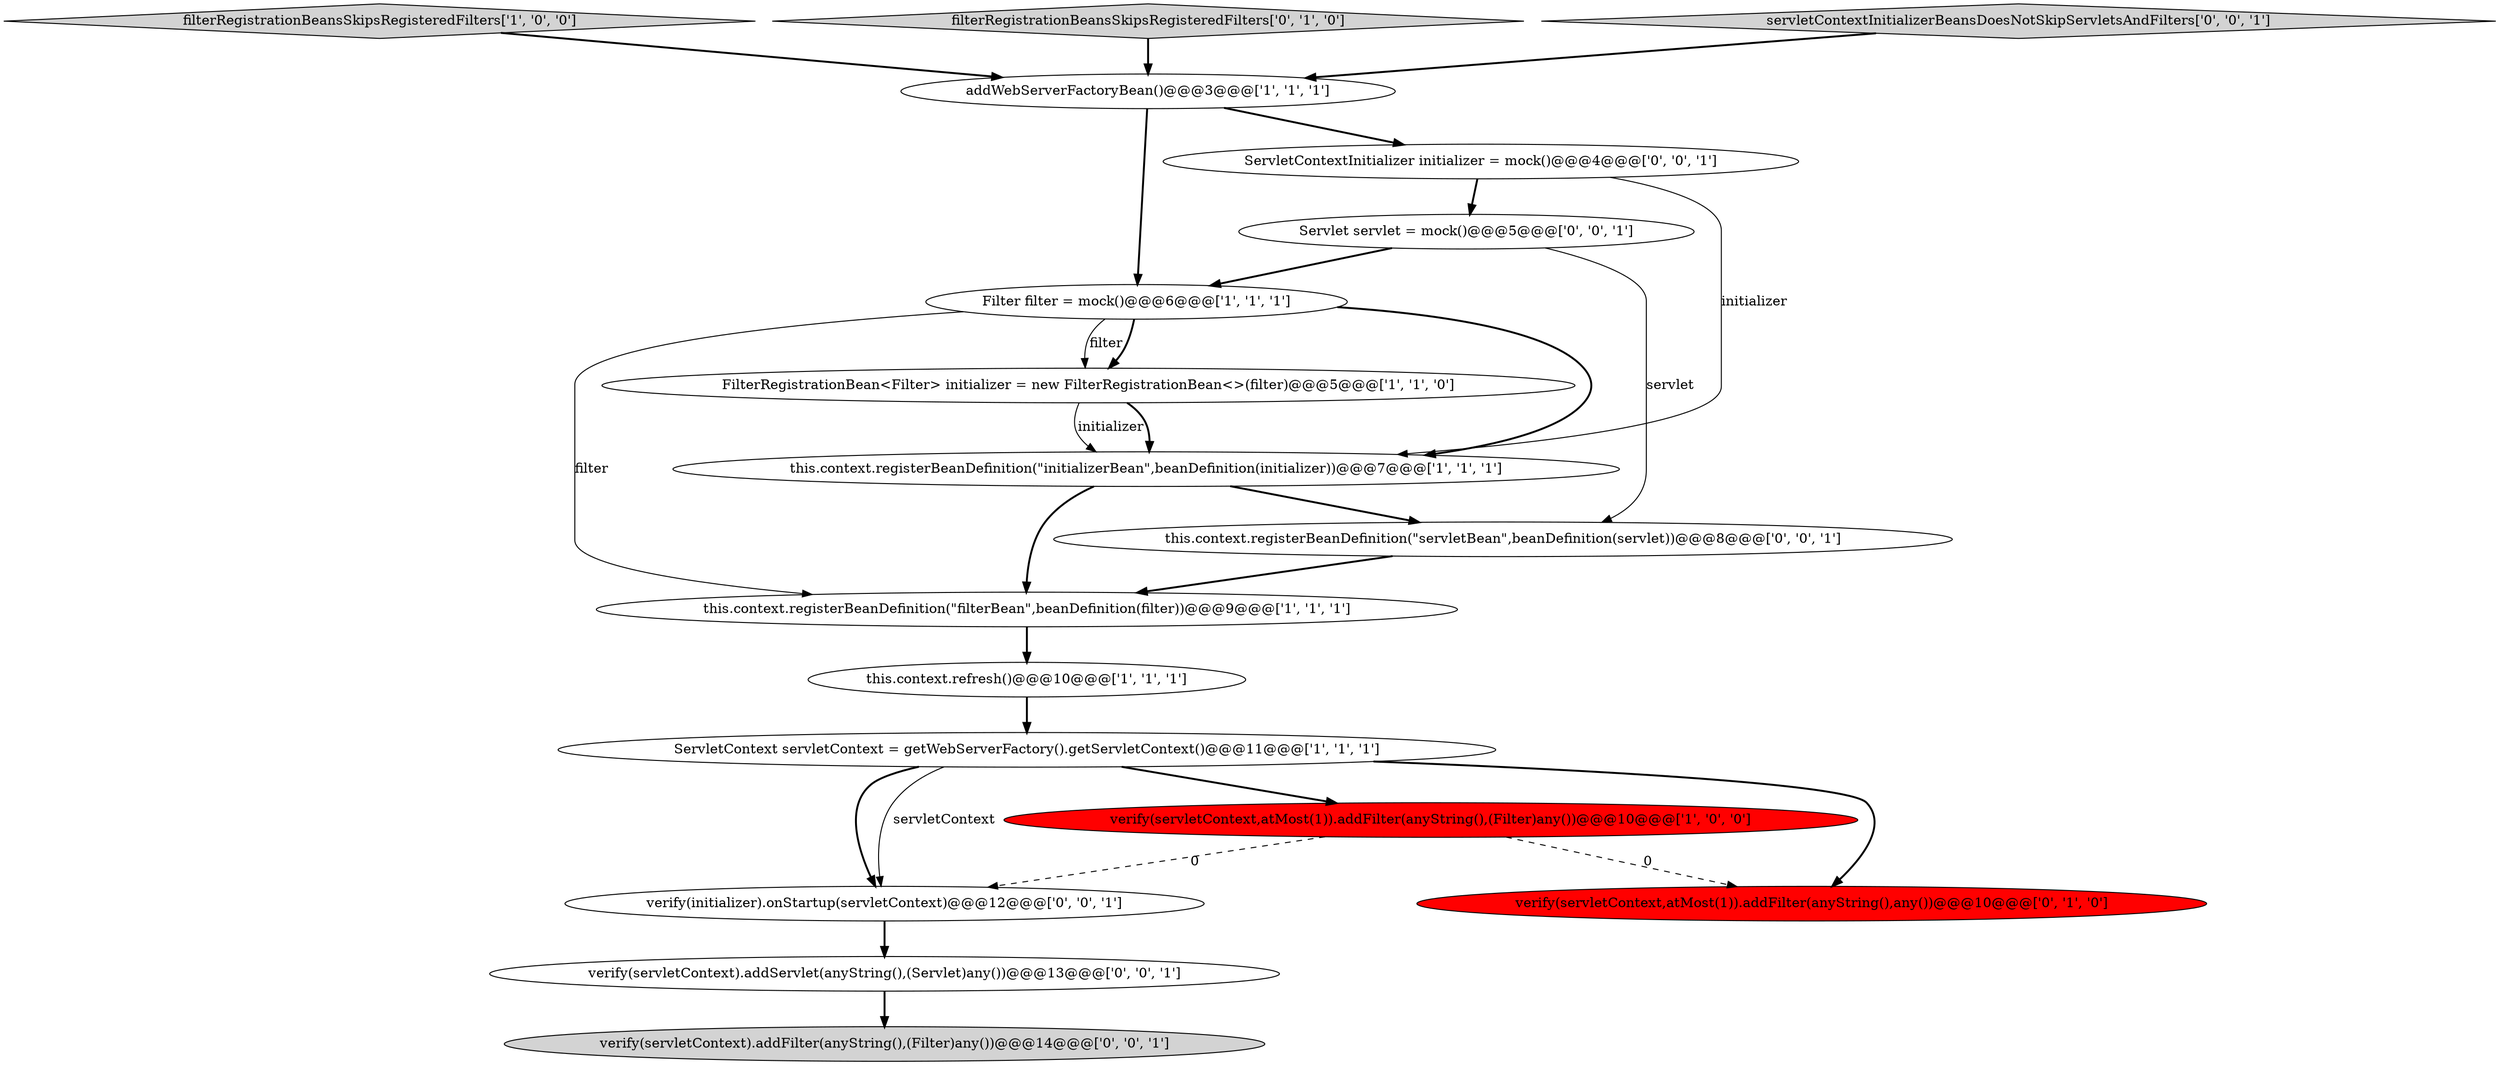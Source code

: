 digraph {
4 [style = filled, label = "this.context.registerBeanDefinition(\"filterBean\",beanDefinition(filter))@@@9@@@['1', '1', '1']", fillcolor = white, shape = ellipse image = "AAA0AAABBB1BBB"];
7 [style = filled, label = "filterRegistrationBeansSkipsRegisteredFilters['1', '0', '0']", fillcolor = lightgray, shape = diamond image = "AAA0AAABBB1BBB"];
14 [style = filled, label = "verify(initializer).onStartup(servletContext)@@@12@@@['0', '0', '1']", fillcolor = white, shape = ellipse image = "AAA0AAABBB3BBB"];
2 [style = filled, label = "Filter filter = mock()@@@6@@@['1', '1', '1']", fillcolor = white, shape = ellipse image = "AAA0AAABBB1BBB"];
0 [style = filled, label = "FilterRegistrationBean<Filter> initializer = new FilterRegistrationBean<>(filter)@@@5@@@['1', '1', '0']", fillcolor = white, shape = ellipse image = "AAA0AAABBB1BBB"];
1 [style = filled, label = "addWebServerFactoryBean()@@@3@@@['1', '1', '1']", fillcolor = white, shape = ellipse image = "AAA0AAABBB1BBB"];
12 [style = filled, label = "Servlet servlet = mock()@@@5@@@['0', '0', '1']", fillcolor = white, shape = ellipse image = "AAA0AAABBB3BBB"];
10 [style = filled, label = "filterRegistrationBeansSkipsRegisteredFilters['0', '1', '0']", fillcolor = lightgray, shape = diamond image = "AAA0AAABBB2BBB"];
11 [style = filled, label = "ServletContextInitializer initializer = mock()@@@4@@@['0', '0', '1']", fillcolor = white, shape = ellipse image = "AAA0AAABBB3BBB"];
3 [style = filled, label = "verify(servletContext,atMost(1)).addFilter(anyString(),(Filter)any())@@@10@@@['1', '0', '0']", fillcolor = red, shape = ellipse image = "AAA1AAABBB1BBB"];
13 [style = filled, label = "servletContextInitializerBeansDoesNotSkipServletsAndFilters['0', '0', '1']", fillcolor = lightgray, shape = diamond image = "AAA0AAABBB3BBB"];
15 [style = filled, label = "verify(servletContext).addServlet(anyString(),(Servlet)any())@@@13@@@['0', '0', '1']", fillcolor = white, shape = ellipse image = "AAA0AAABBB3BBB"];
16 [style = filled, label = "this.context.registerBeanDefinition(\"servletBean\",beanDefinition(servlet))@@@8@@@['0', '0', '1']", fillcolor = white, shape = ellipse image = "AAA0AAABBB3BBB"];
5 [style = filled, label = "this.context.refresh()@@@10@@@['1', '1', '1']", fillcolor = white, shape = ellipse image = "AAA0AAABBB1BBB"];
8 [style = filled, label = "ServletContext servletContext = getWebServerFactory().getServletContext()@@@11@@@['1', '1', '1']", fillcolor = white, shape = ellipse image = "AAA0AAABBB1BBB"];
17 [style = filled, label = "verify(servletContext).addFilter(anyString(),(Filter)any())@@@14@@@['0', '0', '1']", fillcolor = lightgray, shape = ellipse image = "AAA0AAABBB3BBB"];
9 [style = filled, label = "verify(servletContext,atMost(1)).addFilter(anyString(),any())@@@10@@@['0', '1', '0']", fillcolor = red, shape = ellipse image = "AAA1AAABBB2BBB"];
6 [style = filled, label = "this.context.registerBeanDefinition(\"initializerBean\",beanDefinition(initializer))@@@7@@@['1', '1', '1']", fillcolor = white, shape = ellipse image = "AAA0AAABBB1BBB"];
5->8 [style = bold, label=""];
0->6 [style = solid, label="initializer"];
7->1 [style = bold, label=""];
0->6 [style = bold, label=""];
2->6 [style = bold, label=""];
2->4 [style = solid, label="filter"];
8->3 [style = bold, label=""];
8->14 [style = bold, label=""];
11->12 [style = bold, label=""];
12->16 [style = solid, label="servlet"];
13->1 [style = bold, label=""];
1->11 [style = bold, label=""];
2->0 [style = solid, label="filter"];
6->4 [style = bold, label=""];
12->2 [style = bold, label=""];
15->17 [style = bold, label=""];
2->0 [style = bold, label=""];
3->9 [style = dashed, label="0"];
6->16 [style = bold, label=""];
11->6 [style = solid, label="initializer"];
8->9 [style = bold, label=""];
14->15 [style = bold, label=""];
1->2 [style = bold, label=""];
8->14 [style = solid, label="servletContext"];
16->4 [style = bold, label=""];
3->14 [style = dashed, label="0"];
10->1 [style = bold, label=""];
4->5 [style = bold, label=""];
}
